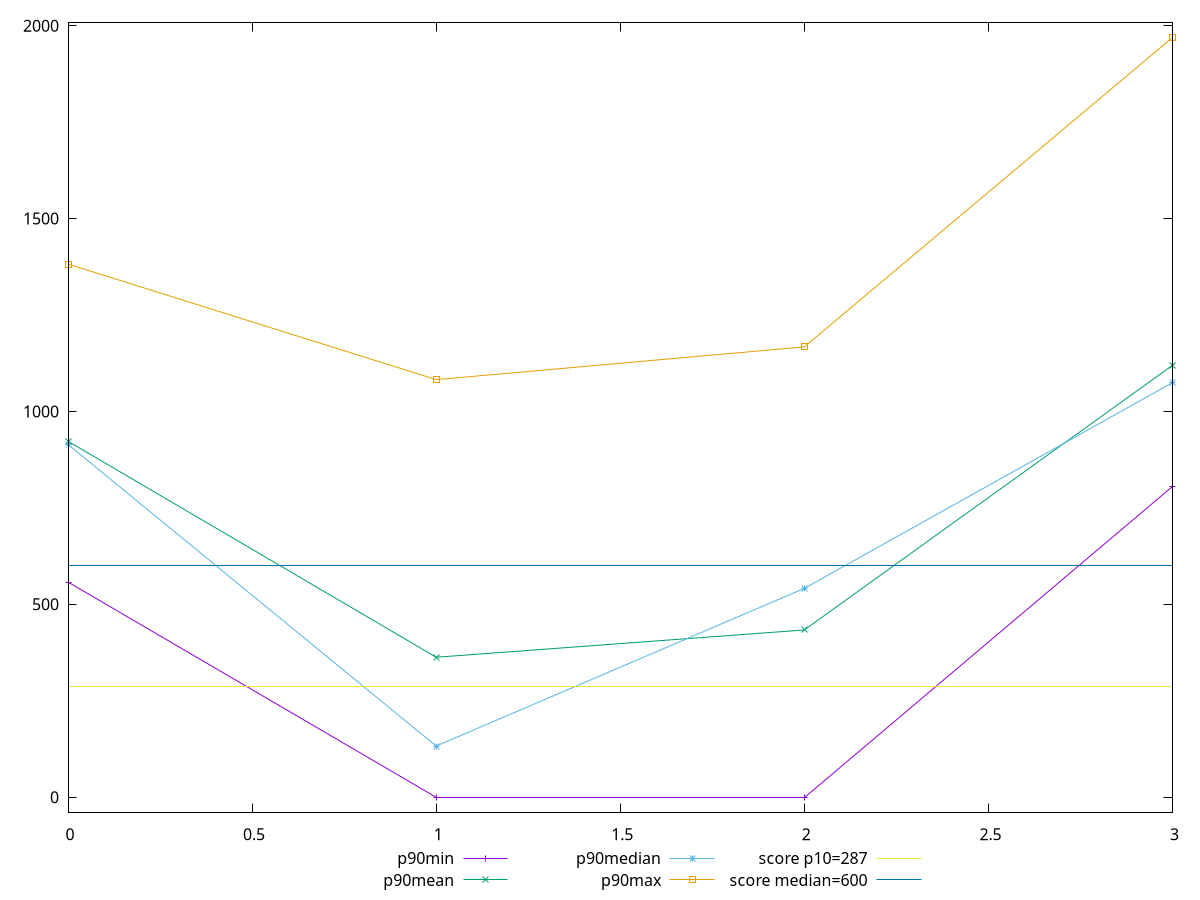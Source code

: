 reset

$p90Min <<EOF
0 557.615499999999
1 0
2 0
3 805.5
EOF

$p90Mean <<EOF
0 922.6224308510638
1 362.7530904255319
2 433.5902150537633
3 1119.6745851063836
EOF

$p90Median <<EOF
0 914.4337500000001
1 132.5
2 541.2870000000003
3 1074.7624999999998
EOF

$p90Max <<EOF
0 1382
1 1082.499999999999
2 1167.5
3 1969.5459999999994
EOF

set key outside below
set xrange [0:3]
set yrange [-39.39091999999999:2008.9369199999994]
set trange [-39.39091999999999:2008.9369199999994]
set terminal svg size 640, 560 enhanced background rgb 'white'
set output "reports/report_00027_2021-02-24T12-40-31.850Z/total-blocking-time/progression/value.svg"

plot $p90Min title "p90min" with linespoints, \
     $p90Mean title "p90mean" with linespoints, \
     $p90Median title "p90median" with linespoints, \
     $p90Max title "p90max" with linespoints, \
     287 title "score p10=287", \
     600 title "score median=600"

reset
